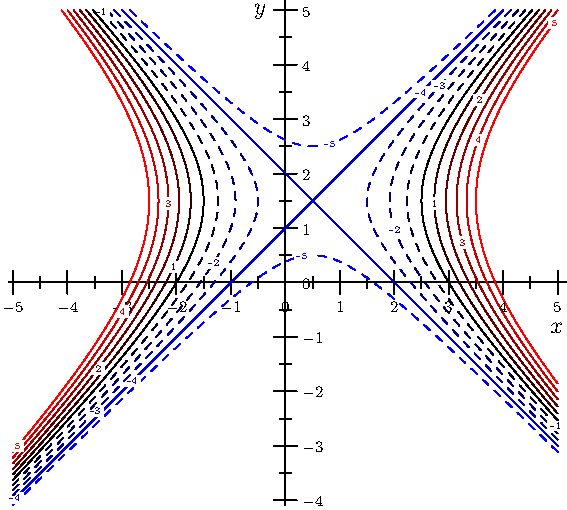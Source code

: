 size(10cm,0);
import contour;
import stats;
import graph;

xlimits( -5, 5);  
ylimits( -4, 5);  
yaxis( "$y$" , Ticks(Label(currentpen+fontsize(8),align=E)));
xaxis( "$x$", Ticks(Label(currentpen+fontsize(8))));

real f(real x, real y) {return x^2-x-y^2+3y-6;}

int min=-5,
  max=5,
  n=max-min+1;

real[] value=sequence(min,max);

pen[] p=sequence(new pen(int i) {
    return (value[i] >= 0 ? solid : dashed) + 
    (value[i] >= 0 ? (value[i]/max)*red : (value[i]/min)*blue) + 
    fontsize(4);
  },n);

Label[] Labels=sequence(new Label(int i) {
    return Label(value[i] != 0 ? (string) value[i] : "",Relative(unitrand()),(0,0),
                 UnFill(1bp));
  },n);

draw(Labels,contour(f,(-5,-5),(5,5),value),p);
